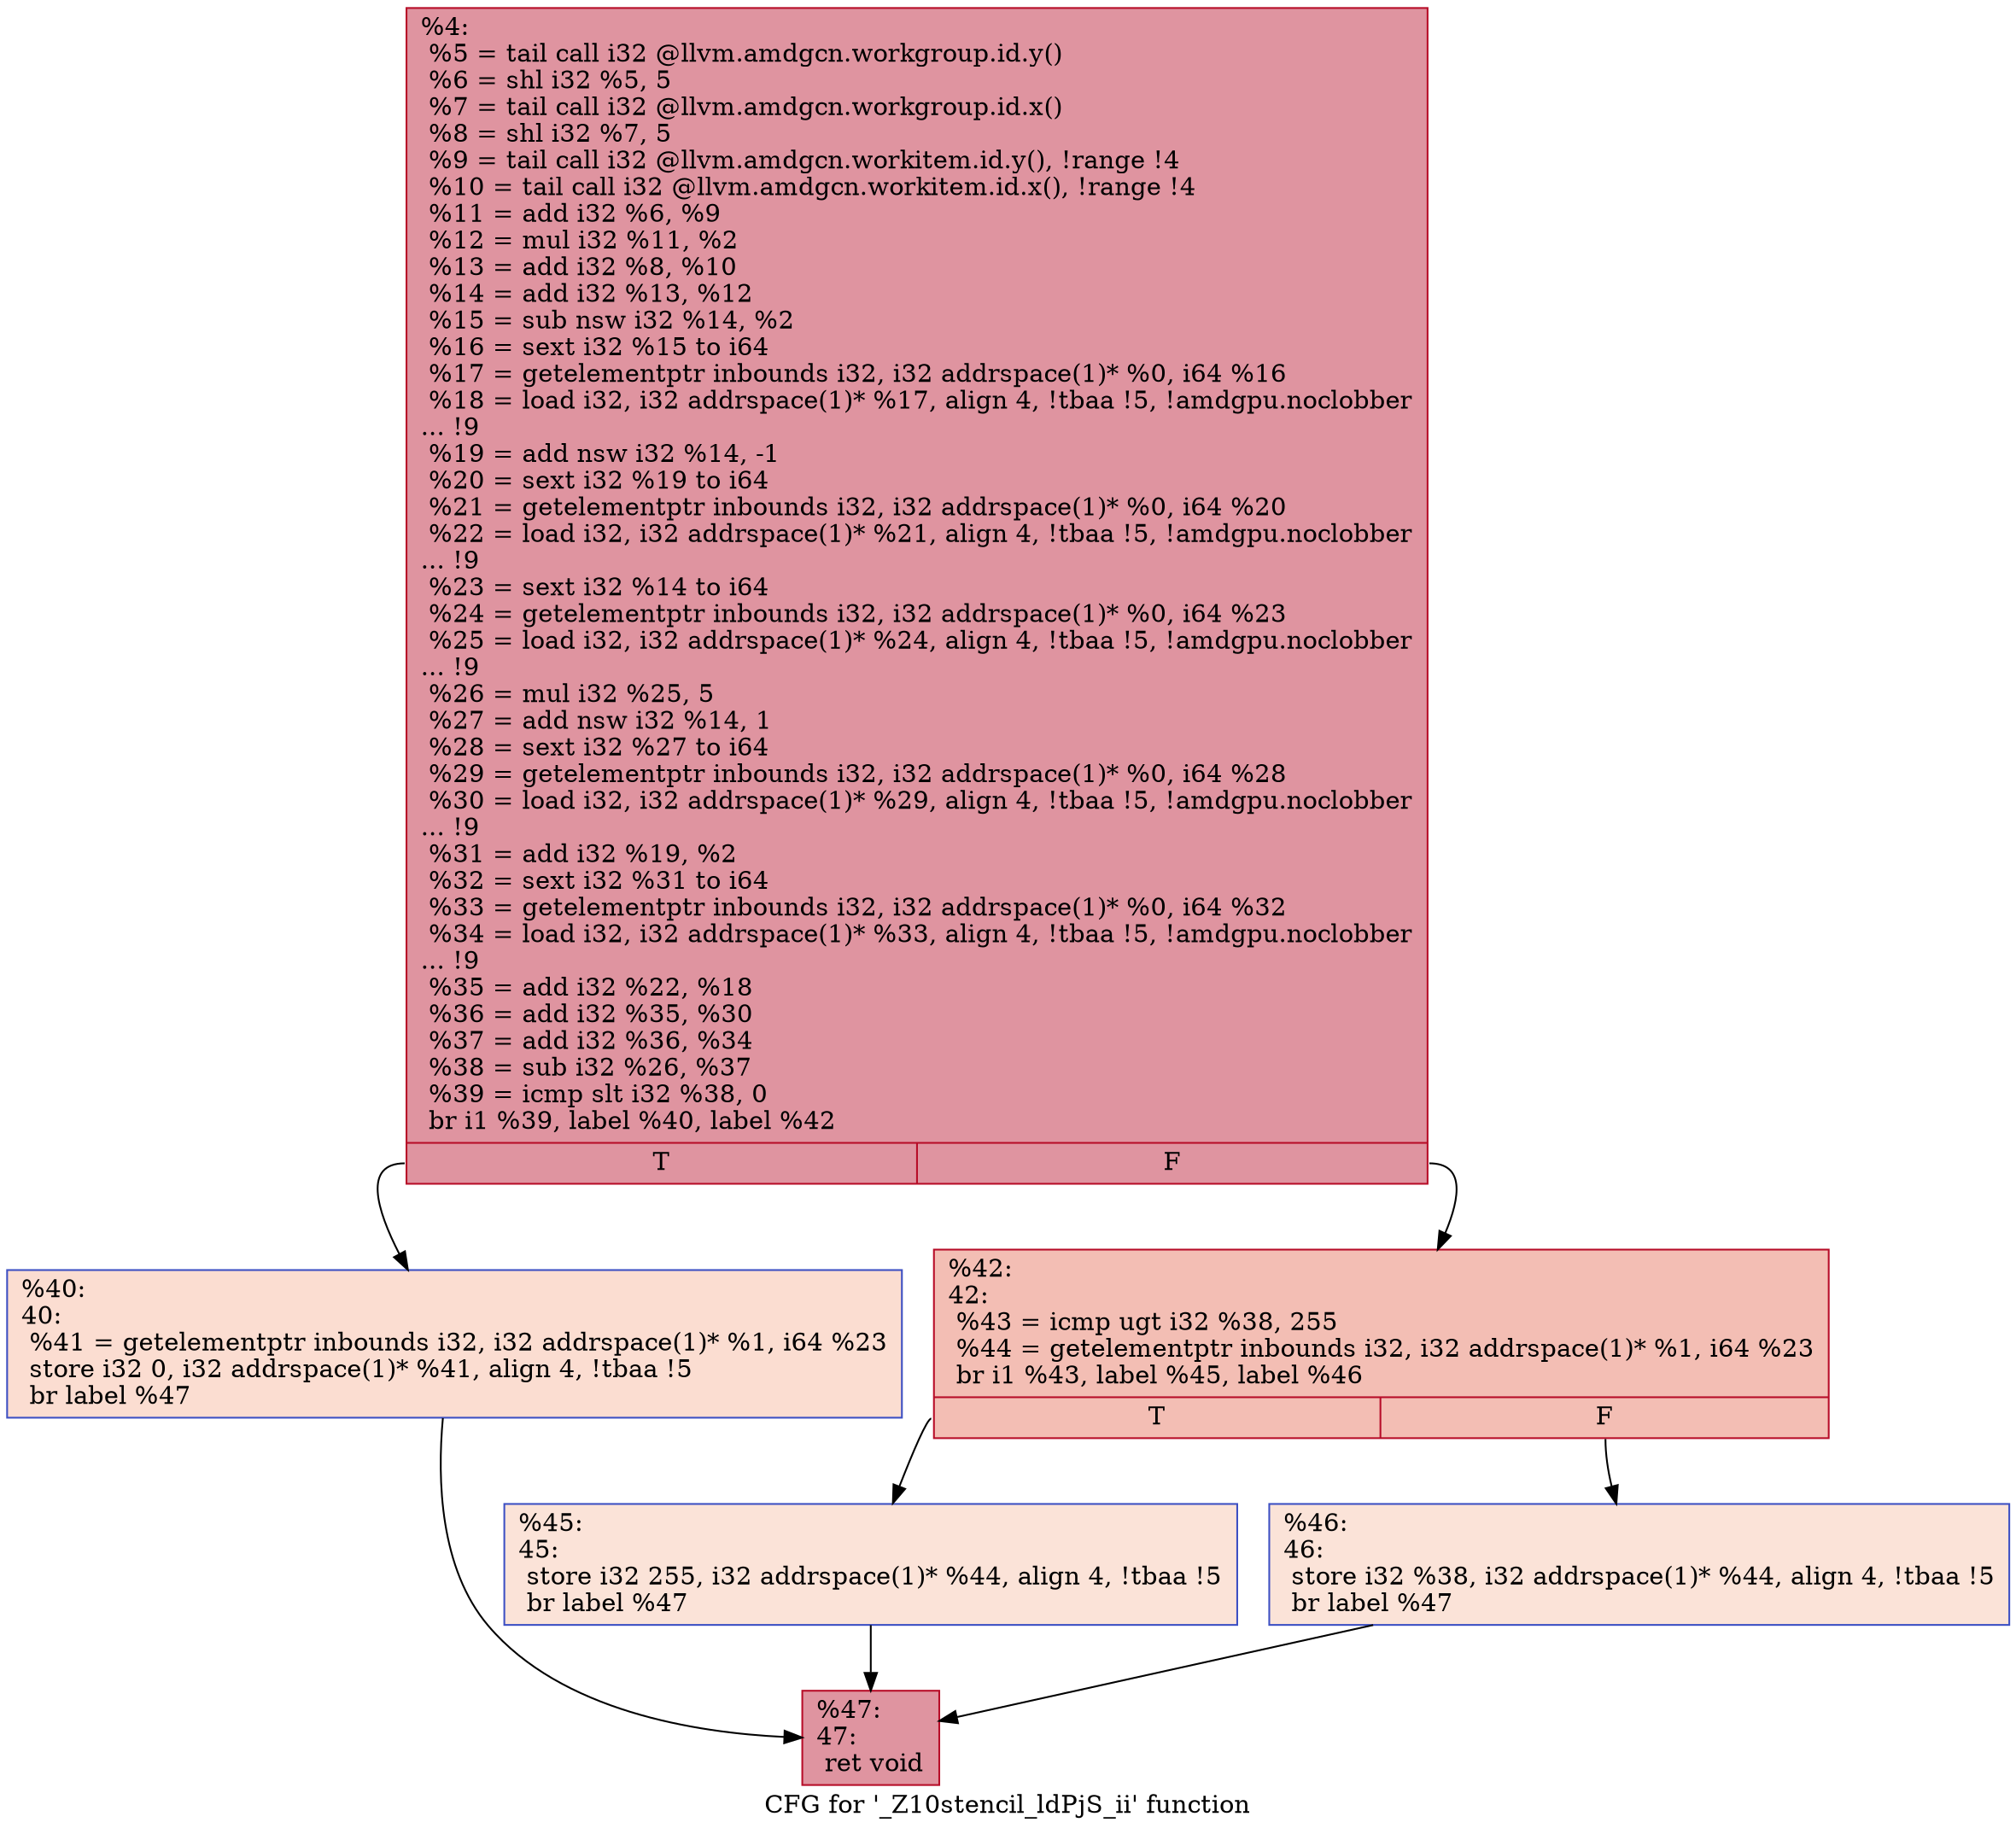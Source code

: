 digraph "CFG for '_Z10stencil_ldPjS_ii' function" {
	label="CFG for '_Z10stencil_ldPjS_ii' function";

	Node0x5935580 [shape=record,color="#b70d28ff", style=filled, fillcolor="#b70d2870",label="{%4:\l  %5 = tail call i32 @llvm.amdgcn.workgroup.id.y()\l  %6 = shl i32 %5, 5\l  %7 = tail call i32 @llvm.amdgcn.workgroup.id.x()\l  %8 = shl i32 %7, 5\l  %9 = tail call i32 @llvm.amdgcn.workitem.id.y(), !range !4\l  %10 = tail call i32 @llvm.amdgcn.workitem.id.x(), !range !4\l  %11 = add i32 %6, %9\l  %12 = mul i32 %11, %2\l  %13 = add i32 %8, %10\l  %14 = add i32 %13, %12\l  %15 = sub nsw i32 %14, %2\l  %16 = sext i32 %15 to i64\l  %17 = getelementptr inbounds i32, i32 addrspace(1)* %0, i64 %16\l  %18 = load i32, i32 addrspace(1)* %17, align 4, !tbaa !5, !amdgpu.noclobber\l... !9\l  %19 = add nsw i32 %14, -1\l  %20 = sext i32 %19 to i64\l  %21 = getelementptr inbounds i32, i32 addrspace(1)* %0, i64 %20\l  %22 = load i32, i32 addrspace(1)* %21, align 4, !tbaa !5, !amdgpu.noclobber\l... !9\l  %23 = sext i32 %14 to i64\l  %24 = getelementptr inbounds i32, i32 addrspace(1)* %0, i64 %23\l  %25 = load i32, i32 addrspace(1)* %24, align 4, !tbaa !5, !amdgpu.noclobber\l... !9\l  %26 = mul i32 %25, 5\l  %27 = add nsw i32 %14, 1\l  %28 = sext i32 %27 to i64\l  %29 = getelementptr inbounds i32, i32 addrspace(1)* %0, i64 %28\l  %30 = load i32, i32 addrspace(1)* %29, align 4, !tbaa !5, !amdgpu.noclobber\l... !9\l  %31 = add i32 %19, %2\l  %32 = sext i32 %31 to i64\l  %33 = getelementptr inbounds i32, i32 addrspace(1)* %0, i64 %32\l  %34 = load i32, i32 addrspace(1)* %33, align 4, !tbaa !5, !amdgpu.noclobber\l... !9\l  %35 = add i32 %22, %18\l  %36 = add i32 %35, %30\l  %37 = add i32 %36, %34\l  %38 = sub i32 %26, %37\l  %39 = icmp slt i32 %38, 0\l  br i1 %39, label %40, label %42\l|{<s0>T|<s1>F}}"];
	Node0x5935580:s0 -> Node0x5939890;
	Node0x5935580:s1 -> Node0x5939920;
	Node0x5939890 [shape=record,color="#3d50c3ff", style=filled, fillcolor="#f7b39670",label="{%40:\l40:                                               \l  %41 = getelementptr inbounds i32, i32 addrspace(1)* %1, i64 %23\l  store i32 0, i32 addrspace(1)* %41, align 4, !tbaa !5\l  br label %47\l}"];
	Node0x5939890 -> Node0x5939bc0;
	Node0x5939920 [shape=record,color="#b70d28ff", style=filled, fillcolor="#e36c5570",label="{%42:\l42:                                               \l  %43 = icmp ugt i32 %38, 255\l  %44 = getelementptr inbounds i32, i32 addrspace(1)* %1, i64 %23\l  br i1 %43, label %45, label %46\l|{<s0>T|<s1>F}}"];
	Node0x5939920:s0 -> Node0x5939db0;
	Node0x5939920:s1 -> Node0x5939e00;
	Node0x5939db0 [shape=record,color="#3d50c3ff", style=filled, fillcolor="#f6bfa670",label="{%45:\l45:                                               \l  store i32 255, i32 addrspace(1)* %44, align 4, !tbaa !5\l  br label %47\l}"];
	Node0x5939db0 -> Node0x5939bc0;
	Node0x5939e00 [shape=record,color="#3d50c3ff", style=filled, fillcolor="#f6bfa670",label="{%46:\l46:                                               \l  store i32 %38, i32 addrspace(1)* %44, align 4, !tbaa !5\l  br label %47\l}"];
	Node0x5939e00 -> Node0x5939bc0;
	Node0x5939bc0 [shape=record,color="#b70d28ff", style=filled, fillcolor="#b70d2870",label="{%47:\l47:                                               \l  ret void\l}"];
}
